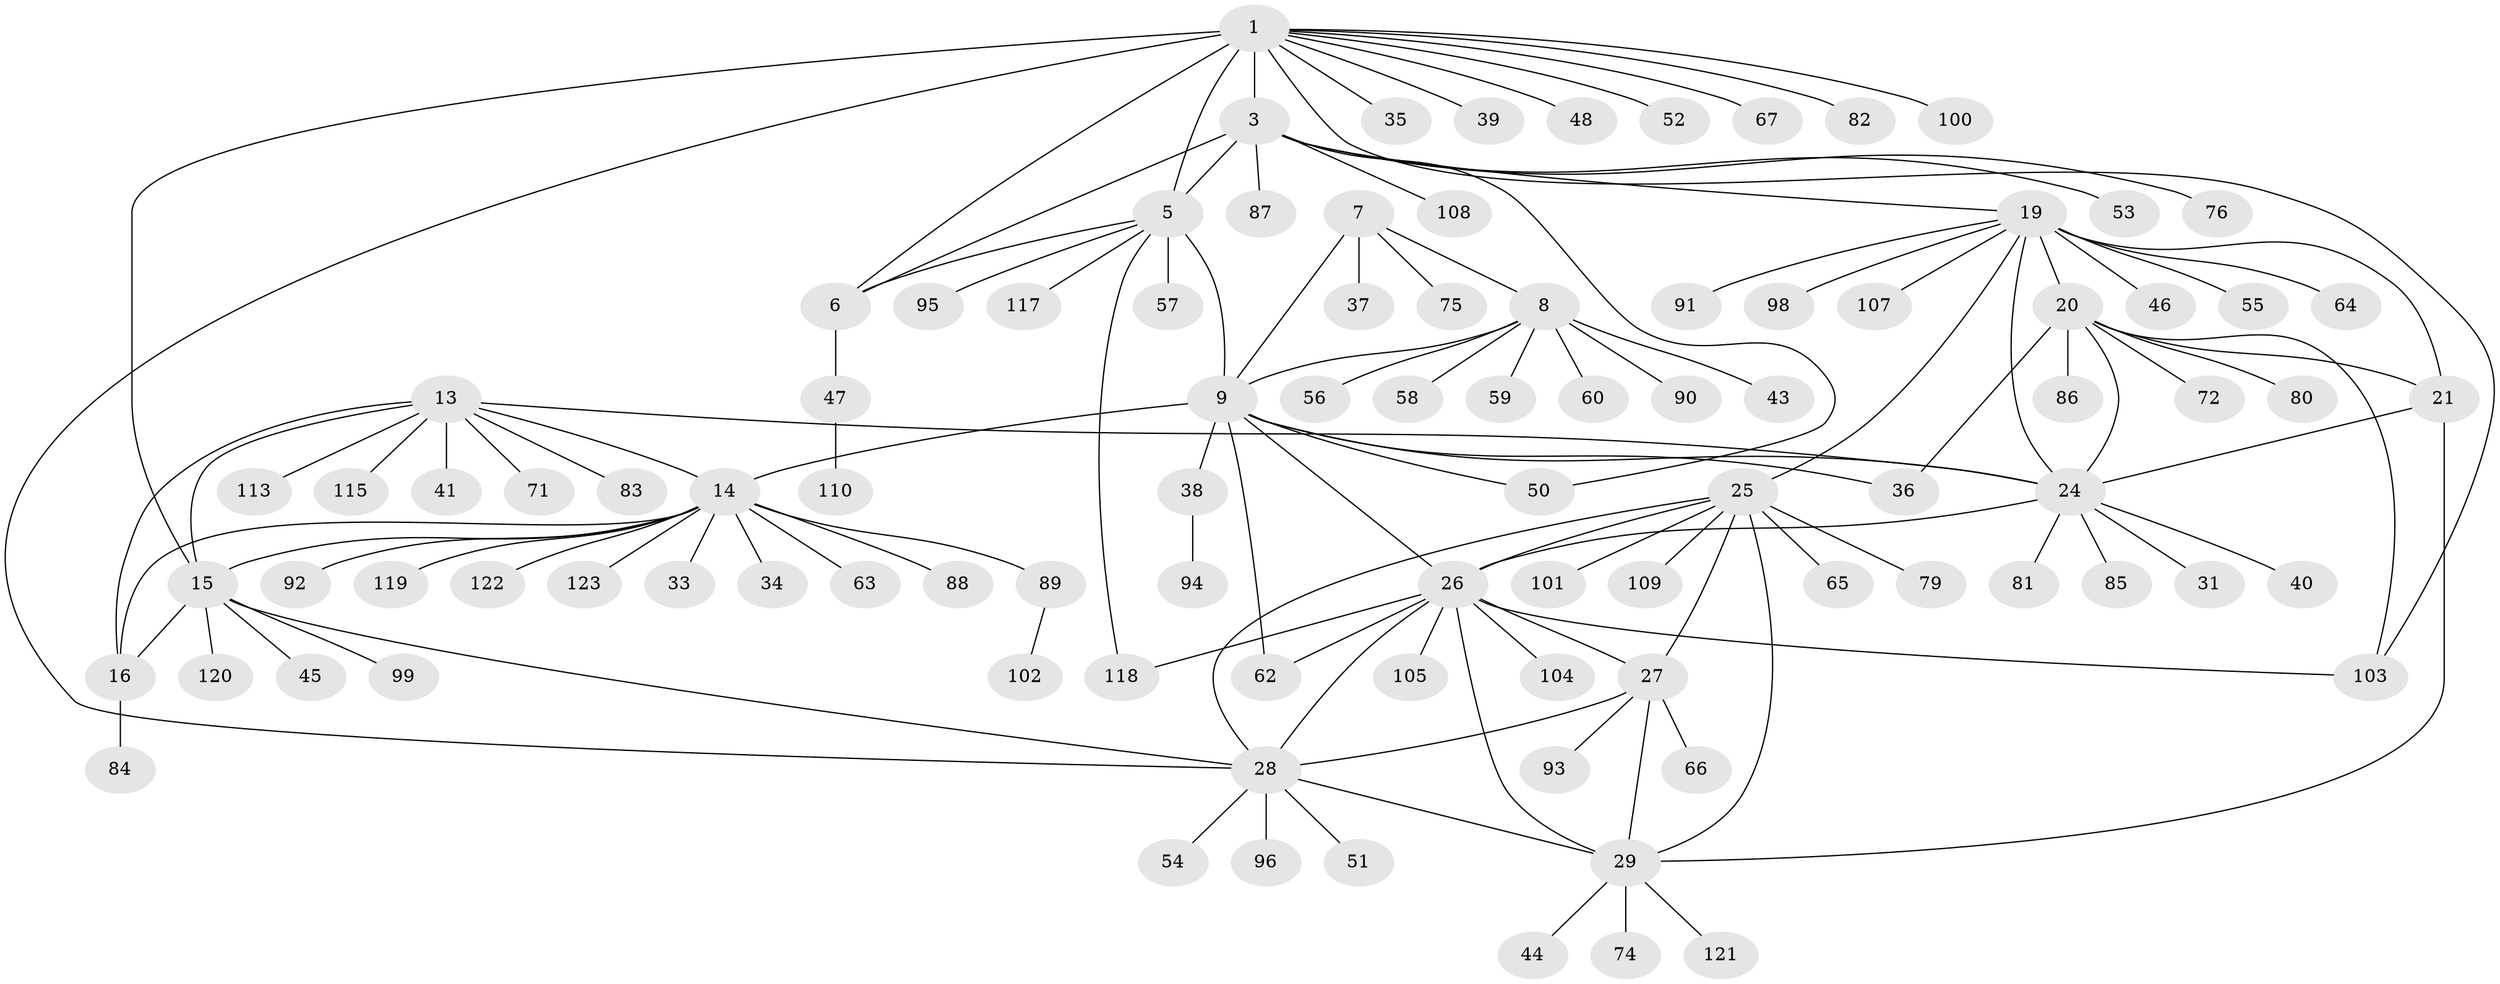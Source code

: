 // original degree distribution, {11: 0.024390243902439025, 9: 0.04878048780487805, 7: 0.06504065040650407, 10: 0.024390243902439025, 6: 0.04065040650406504, 8: 0.024390243902439025, 14: 0.008130081300813009, 13: 0.008130081300813009, 1: 0.5934959349593496, 2: 0.12195121951219512, 3: 0.024390243902439025, 4: 0.016260162601626018}
// Generated by graph-tools (version 1.1) at 2025/42/03/06/25 10:42:11]
// undirected, 97 vertices, 126 edges
graph export_dot {
graph [start="1"]
  node [color=gray90,style=filled];
  1 [super="+2"];
  3 [super="+4"];
  5 [super="+32"];
  6 [super="+116"];
  7 [super="+12"];
  8 [super="+10"];
  9 [super="+11"];
  13 [super="+61"];
  14 [super="+18"];
  15 [super="+17"];
  16;
  19 [super="+22"];
  20 [super="+23"];
  21 [super="+111"];
  24 [super="+68"];
  25 [super="+97"];
  26 [super="+42"];
  27 [super="+73"];
  28 [super="+49"];
  29 [super="+30"];
  31;
  33;
  34 [super="+70"];
  35;
  36;
  37 [super="+77"];
  38 [super="+78"];
  39;
  40;
  41;
  43;
  44;
  45;
  46;
  47;
  48;
  50;
  51;
  52;
  53;
  54;
  55 [super="+69"];
  56;
  57;
  58;
  59;
  60 [super="+112"];
  62;
  63;
  64;
  65;
  66;
  67;
  71;
  72;
  74;
  75;
  76;
  79;
  80;
  81;
  82;
  83;
  84;
  85;
  86;
  87;
  88;
  89;
  90 [super="+114"];
  91;
  92;
  93;
  94;
  95;
  96;
  98;
  99;
  100;
  101;
  102;
  103 [super="+106"];
  104;
  105;
  107;
  108;
  109;
  110;
  113;
  115;
  117;
  118;
  119;
  120;
  121;
  122;
  123;
  1 -- 3 [weight=4];
  1 -- 5 [weight=2];
  1 -- 6 [weight=2];
  1 -- 35;
  1 -- 39;
  1 -- 48;
  1 -- 52;
  1 -- 67;
  1 -- 100;
  1 -- 103;
  1 -- 15;
  1 -- 82;
  1 -- 28;
  3 -- 5 [weight=2];
  3 -- 6 [weight=2];
  3 -- 19;
  3 -- 108;
  3 -- 76;
  3 -- 50;
  3 -- 53;
  3 -- 87;
  5 -- 6;
  5 -- 9;
  5 -- 95;
  5 -- 117;
  5 -- 118;
  5 -- 57;
  6 -- 47;
  7 -- 8 [weight=4];
  7 -- 9 [weight=4];
  7 -- 75;
  7 -- 37;
  8 -- 9 [weight=4];
  8 -- 43;
  8 -- 60;
  8 -- 58;
  8 -- 56;
  8 -- 90;
  8 -- 59;
  9 -- 26;
  9 -- 36;
  9 -- 38;
  9 -- 50;
  9 -- 24;
  9 -- 62;
  9 -- 14;
  13 -- 14 [weight=2];
  13 -- 15 [weight=2];
  13 -- 16;
  13 -- 24;
  13 -- 41;
  13 -- 83;
  13 -- 113;
  13 -- 115;
  13 -- 71;
  14 -- 15 [weight=4];
  14 -- 16 [weight=2];
  14 -- 33;
  14 -- 34;
  14 -- 63;
  14 -- 88;
  14 -- 89;
  14 -- 92;
  14 -- 119;
  14 -- 122;
  14 -- 123;
  15 -- 16 [weight=2];
  15 -- 45;
  15 -- 120;
  15 -- 99;
  15 -- 28 [weight=2];
  16 -- 84;
  19 -- 20 [weight=4];
  19 -- 21 [weight=2];
  19 -- 24 [weight=2];
  19 -- 55;
  19 -- 64;
  19 -- 91;
  19 -- 98;
  19 -- 107;
  19 -- 46;
  19 -- 25;
  20 -- 21 [weight=2];
  20 -- 24 [weight=2];
  20 -- 36;
  20 -- 80;
  20 -- 72;
  20 -- 86;
  20 -- 103;
  21 -- 24;
  21 -- 29;
  24 -- 31;
  24 -- 40;
  24 -- 81;
  24 -- 85;
  24 -- 26;
  25 -- 26;
  25 -- 27;
  25 -- 28;
  25 -- 29 [weight=2];
  25 -- 65;
  25 -- 79;
  25 -- 101;
  25 -- 109;
  26 -- 27;
  26 -- 28;
  26 -- 29 [weight=2];
  26 -- 103;
  26 -- 104;
  26 -- 105;
  26 -- 62;
  26 -- 118;
  27 -- 28;
  27 -- 29 [weight=2];
  27 -- 66;
  27 -- 93;
  28 -- 29 [weight=2];
  28 -- 51;
  28 -- 96;
  28 -- 54;
  29 -- 74;
  29 -- 121;
  29 -- 44;
  38 -- 94;
  47 -- 110;
  89 -- 102;
}
